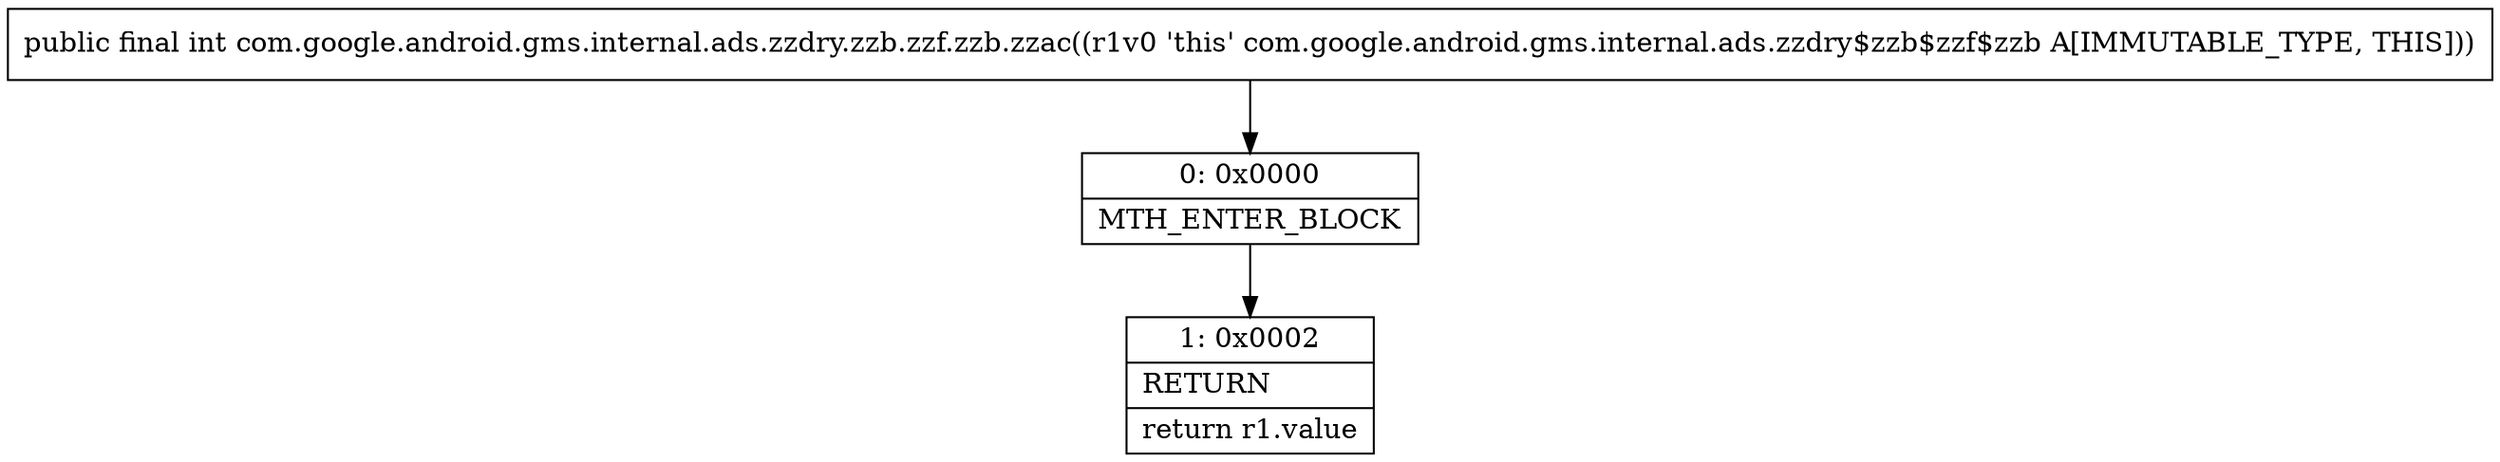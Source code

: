 digraph "CFG forcom.google.android.gms.internal.ads.zzdry.zzb.zzf.zzb.zzac()I" {
Node_0 [shape=record,label="{0\:\ 0x0000|MTH_ENTER_BLOCK\l}"];
Node_1 [shape=record,label="{1\:\ 0x0002|RETURN\l|return r1.value\l}"];
MethodNode[shape=record,label="{public final int com.google.android.gms.internal.ads.zzdry.zzb.zzf.zzb.zzac((r1v0 'this' com.google.android.gms.internal.ads.zzdry$zzb$zzf$zzb A[IMMUTABLE_TYPE, THIS])) }"];
MethodNode -> Node_0;
Node_0 -> Node_1;
}

